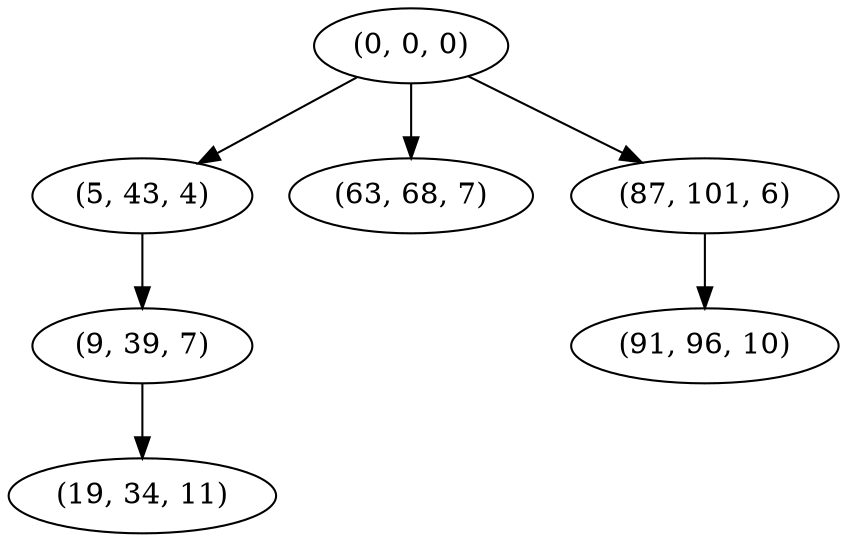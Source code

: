digraph tree {
    "(0, 0, 0)";
    "(5, 43, 4)";
    "(9, 39, 7)";
    "(19, 34, 11)";
    "(63, 68, 7)";
    "(87, 101, 6)";
    "(91, 96, 10)";
    "(0, 0, 0)" -> "(5, 43, 4)";
    "(0, 0, 0)" -> "(63, 68, 7)";
    "(0, 0, 0)" -> "(87, 101, 6)";
    "(5, 43, 4)" -> "(9, 39, 7)";
    "(9, 39, 7)" -> "(19, 34, 11)";
    "(87, 101, 6)" -> "(91, 96, 10)";
}
